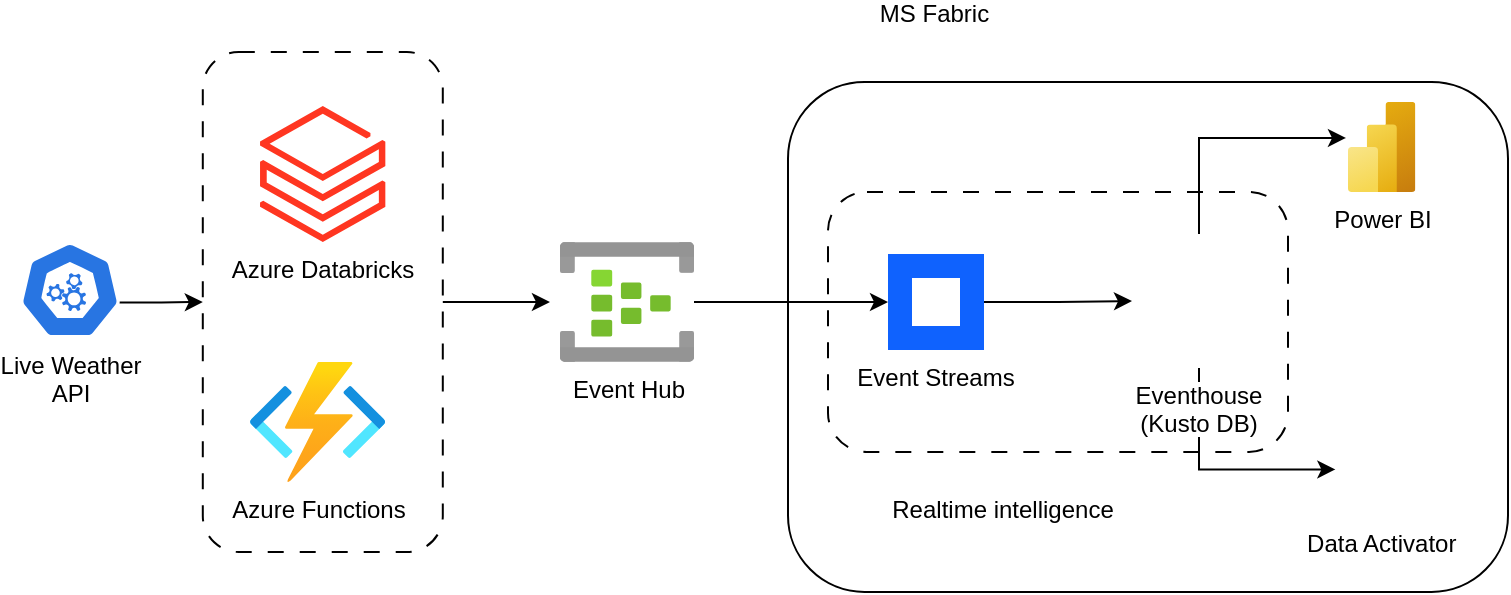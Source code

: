 <mxfile version="26.1.1">
  <diagram name="Page-1" id="1Oh61cCZO6bqg-hqBSBR">
    <mxGraphModel dx="954" dy="532" grid="1" gridSize="10" guides="1" tooltips="1" connect="1" arrows="1" fold="1" page="1" pageScale="1" pageWidth="827" pageHeight="1169" math="0" shadow="0">
      <root>
        <mxCell id="0" />
        <mxCell id="1" parent="0" />
        <mxCell id="g0qIa_D1leEmLkeFgXyi-19" value="" style="rounded=1;whiteSpace=wrap;html=1;" vertex="1" parent="1">
          <mxGeometry x="414" y="114.94" width="360" height="255" as="geometry" />
        </mxCell>
        <mxCell id="g0qIa_D1leEmLkeFgXyi-11" value="" style="rounded=1;whiteSpace=wrap;html=1;dashed=1;dashPattern=8 8;" vertex="1" parent="1">
          <mxGeometry x="434" y="169.94" width="230" height="130" as="geometry" />
        </mxCell>
        <mxCell id="g0qIa_D1leEmLkeFgXyi-4" value="" style="rounded=1;whiteSpace=wrap;html=1;dashed=1;dashPattern=8 8;" vertex="1" parent="1">
          <mxGeometry x="121.4" y="100" width="120" height="250" as="geometry" />
        </mxCell>
        <mxCell id="g0qIa_D1leEmLkeFgXyi-6" style="edgeStyle=orthogonalEdgeStyle;rounded=0;orthogonalLoop=1;jettySize=auto;html=1;exitX=0.995;exitY=0.63;exitDx=0;exitDy=0;exitPerimeter=0;entryX=0;entryY=0.5;entryDx=0;entryDy=0;" edge="1" parent="1" source="g0qIa_D1leEmLkeFgXyi-1" target="g0qIa_D1leEmLkeFgXyi-4">
          <mxGeometry relative="1" as="geometry" />
        </mxCell>
        <mxCell id="g0qIa_D1leEmLkeFgXyi-1" value="Live Weather&lt;div&gt;API&lt;/div&gt;" style="aspect=fixed;sketch=0;html=1;dashed=0;whitespace=wrap;verticalLabelPosition=bottom;verticalAlign=top;fillColor=#2875E2;strokeColor=#ffffff;points=[[0.005,0.63,0],[0.1,0.2,0],[0.9,0.2,0],[0.5,0,0],[0.995,0.63,0],[0.72,0.99,0],[0.5,1,0],[0.28,0.99,0]];shape=mxgraph.kubernetes.icon2;prIcon=api" vertex="1" parent="1">
          <mxGeometry x="30" y="195" width="50" height="48" as="geometry" />
        </mxCell>
        <mxCell id="g0qIa_D1leEmLkeFgXyi-2" value="Azure Databricks" style="image;aspect=fixed;html=1;points=[];align=center;fontSize=12;image=img/lib/azure2/analytics/Azure_Databricks.svg;" vertex="1" parent="1">
          <mxGeometry x="150" y="127" width="62.8" height="68" as="geometry" />
        </mxCell>
        <mxCell id="g0qIa_D1leEmLkeFgXyi-3" value="Azure Functions" style="image;aspect=fixed;html=1;points=[];align=center;fontSize=12;image=img/lib/azure2/compute/Function_Apps.svg;" vertex="1" parent="1">
          <mxGeometry x="144.8" y="255" width="68" height="60" as="geometry" />
        </mxCell>
        <mxCell id="g0qIa_D1leEmLkeFgXyi-20" style="edgeStyle=orthogonalEdgeStyle;rounded=0;orthogonalLoop=1;jettySize=auto;html=1;entryX=0;entryY=0.5;entryDx=0;entryDy=0;" edge="1" parent="1" source="g0qIa_D1leEmLkeFgXyi-5" target="g0qIa_D1leEmLkeFgXyi-8">
          <mxGeometry relative="1" as="geometry" />
        </mxCell>
        <mxCell id="g0qIa_D1leEmLkeFgXyi-5" value="Event Hub" style="image;aspect=fixed;html=1;points=[];align=center;fontSize=12;image=img/lib/azure2/analytics/Event_Hubs.svg;" vertex="1" parent="1">
          <mxGeometry x="300" y="195" width="67" height="60" as="geometry" />
        </mxCell>
        <mxCell id="g0qIa_D1leEmLkeFgXyi-7" style="edgeStyle=orthogonalEdgeStyle;rounded=0;orthogonalLoop=1;jettySize=auto;html=1;exitX=1;exitY=0.5;exitDx=0;exitDy=0;entryX=-0.075;entryY=0.5;entryDx=0;entryDy=0;entryPerimeter=0;" edge="1" parent="1" source="g0qIa_D1leEmLkeFgXyi-4" target="g0qIa_D1leEmLkeFgXyi-5">
          <mxGeometry relative="1" as="geometry" />
        </mxCell>
        <mxCell id="g0qIa_D1leEmLkeFgXyi-21" style="edgeStyle=orthogonalEdgeStyle;rounded=0;orthogonalLoop=1;jettySize=auto;html=1;exitX=1;exitY=0.5;exitDx=0;exitDy=0;entryX=0;entryY=0.5;entryDx=0;entryDy=0;" edge="1" parent="1" source="g0qIa_D1leEmLkeFgXyi-8" target="g0qIa_D1leEmLkeFgXyi-10">
          <mxGeometry relative="1" as="geometry" />
        </mxCell>
        <mxCell id="g0qIa_D1leEmLkeFgXyi-8" value="Event Streams" style="shape=rect;fillColor=#0F62FE;aspect=fixed;resizable=0;labelPosition=center;verticalLabelPosition=bottom;align=center;verticalAlign=top;strokeColor=none;fontSize=12;" vertex="1" parent="1">
          <mxGeometry x="464" y="201" width="48" height="48" as="geometry" />
        </mxCell>
        <mxCell id="g0qIa_D1leEmLkeFgXyi-9" value="" style="fillColor=#ffffff;strokeColor=none;dashed=0;outlineConnect=0;html=1;labelPosition=center;verticalLabelPosition=bottom;verticalAlign=top;part=1;movable=0;resizable=0;rotatable=0;shape=mxgraph.ibm_cloud.ibm-cloud--event-streams" vertex="1" parent="g0qIa_D1leEmLkeFgXyi-8">
          <mxGeometry width="24" height="24" relative="1" as="geometry">
            <mxPoint x="12" y="12" as="offset" />
          </mxGeometry>
        </mxCell>
        <mxCell id="g0qIa_D1leEmLkeFgXyi-23" style="edgeStyle=orthogonalEdgeStyle;rounded=0;orthogonalLoop=1;jettySize=auto;html=1;exitX=0.5;exitY=1;exitDx=0;exitDy=0;entryX=0;entryY=0.5;entryDx=0;entryDy=0;" edge="1" parent="1" source="g0qIa_D1leEmLkeFgXyi-10" target="g0qIa_D1leEmLkeFgXyi-15">
          <mxGeometry relative="1" as="geometry" />
        </mxCell>
        <mxCell id="g0qIa_D1leEmLkeFgXyi-10" value="Eventhouse&#xa;(Kusto DB)" style="shape=image;verticalLabelPosition=bottom;labelBackgroundColor=default;verticalAlign=top;aspect=fixed;imageAspect=0;image=https://debruyn.dev/2024/all-microsoft-fabric-icons-for-diagramming/kql_database.png;" vertex="1" parent="1">
          <mxGeometry x="586" y="191" width="67" height="67" as="geometry" />
        </mxCell>
        <mxCell id="g0qIa_D1leEmLkeFgXyi-13" value="Realtime intelligence" style="shape=image;html=1;verticalAlign=top;verticalLabelPosition=bottom;labelBackgroundColor=#ffffff;imageAspect=0;aspect=fixed;image=https://cdn1.iconfinder.com/data/icons/cloud-72/64/speed-real-time-cloud-information-computing-process-128.png;clipPath=inset(14.06% 2.34% 15.63% 1.56%);" vertex="1" parent="1">
          <mxGeometry x="490" y="269.63" width="62" height="45.366" as="geometry" />
        </mxCell>
        <mxCell id="g0qIa_D1leEmLkeFgXyi-14" value="Power BI" style="image;aspect=fixed;html=1;points=[];align=center;fontSize=12;image=img/lib/azure2/analytics/Power_BI_Embedded.svg;" vertex="1" parent="1">
          <mxGeometry x="694" y="124.94" width="33.75" height="45" as="geometry" />
        </mxCell>
        <mxCell id="g0qIa_D1leEmLkeFgXyi-15" value="Data Activator" style="shape=image;verticalLabelPosition=bottom;labelBackgroundColor=default;verticalAlign=top;aspect=fixed;imageAspect=0;image=https://www.comset.co.uk/wp-content/uploads/2024/01/data-activator-1200x1200.png;" vertex="1" parent="1">
          <mxGeometry x="687.68" y="285.54" width="46.4" height="46.4" as="geometry" />
        </mxCell>
        <mxCell id="g0qIa_D1leEmLkeFgXyi-18" value="MS Fabric" style="shape=image;verticalLabelPosition=top;labelBackgroundColor=default;verticalAlign=bottom;aspect=fixed;imageAspect=0;image=https://ebisgroup.com/wp-content/uploads/2024/12/microsoft-fabric-1024x538.png;clipPath=inset(6.33% 25.67% 5.7% 26.33%);labelPosition=center;align=center;" vertex="1" parent="1">
          <mxGeometry x="464" y="90" width="46.49" height="44.88" as="geometry" />
        </mxCell>
        <mxCell id="g0qIa_D1leEmLkeFgXyi-22" style="edgeStyle=orthogonalEdgeStyle;rounded=0;orthogonalLoop=1;jettySize=auto;html=1;entryX=-0.03;entryY=0.401;entryDx=0;entryDy=0;entryPerimeter=0;exitX=0.5;exitY=0;exitDx=0;exitDy=0;" edge="1" parent="1" source="g0qIa_D1leEmLkeFgXyi-10" target="g0qIa_D1leEmLkeFgXyi-14">
          <mxGeometry relative="1" as="geometry" />
        </mxCell>
      </root>
    </mxGraphModel>
  </diagram>
</mxfile>
